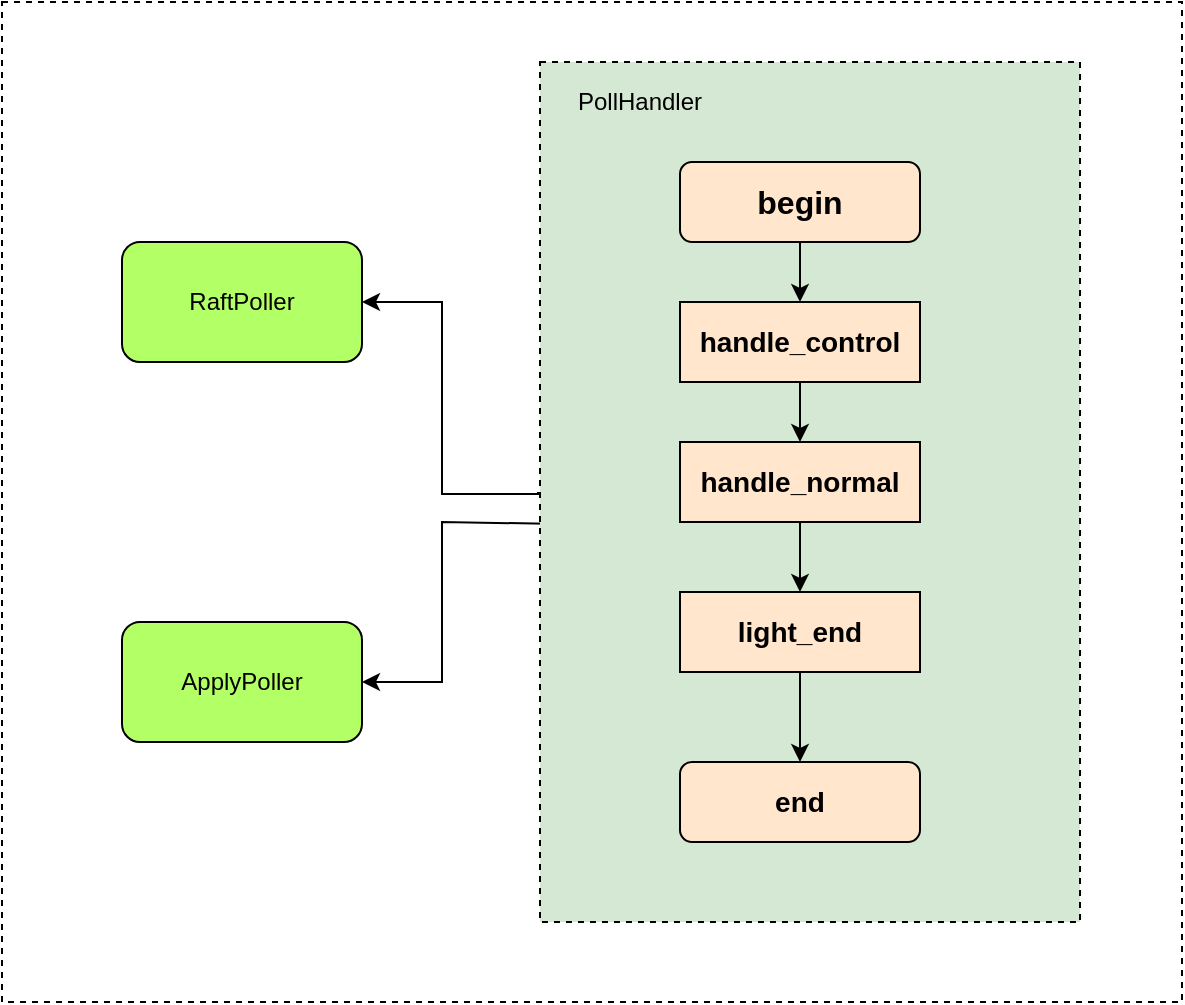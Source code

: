 <mxfile version="21.6.9" type="device">
  <diagram name="第 1 页" id="jdrFYuFArDrZKdlBkN7G">
    <mxGraphModel dx="1363" dy="926" grid="1" gridSize="10" guides="1" tooltips="1" connect="1" arrows="1" fold="1" page="1" pageScale="1" pageWidth="827" pageHeight="1169" math="0" shadow="0">
      <root>
        <mxCell id="0" />
        <mxCell id="1" parent="0" />
        <mxCell id="fP3lUKEakhUH1413T6yC-18" style="edgeStyle=orthogonalEdgeStyle;rounded=0;orthogonalLoop=1;jettySize=auto;html=1;exitX=0;exitY=0.5;exitDx=0;exitDy=0;entryX=1;entryY=0.5;entryDx=0;entryDy=0;entryPerimeter=0;" edge="1" parent="1" target="fP3lUKEakhUH1413T6yC-12">
          <mxGeometry relative="1" as="geometry">
            <mxPoint x="388" y="325" as="sourcePoint" />
            <mxPoint x="299" y="230" as="targetPoint" />
            <Array as="points">
              <mxPoint x="388" y="326" />
              <mxPoint x="340" y="326" />
              <mxPoint x="340" y="230" />
            </Array>
          </mxGeometry>
        </mxCell>
        <mxCell id="fP3lUKEakhUH1413T6yC-19" style="edgeStyle=orthogonalEdgeStyle;rounded=0;orthogonalLoop=1;jettySize=auto;html=1;exitX=0.001;exitY=0.537;exitDx=0;exitDy=0;entryX=1;entryY=0.5;entryDx=0;entryDy=0;exitPerimeter=0;" edge="1" parent="1" source="fP3lUKEakhUH1413T6yC-1" target="fP3lUKEakhUH1413T6yC-13">
          <mxGeometry relative="1" as="geometry">
            <mxPoint x="393" y="325" as="sourcePoint" />
            <mxPoint x="310" y="420" as="targetPoint" />
            <Array as="points">
              <mxPoint x="393" y="341" />
              <mxPoint x="340" y="340" />
              <mxPoint x="340" y="420" />
            </Array>
          </mxGeometry>
        </mxCell>
        <mxCell id="fP3lUKEakhUH1413T6yC-1" value="" style="rounded=0;whiteSpace=wrap;html=1;fillColor=#D5E8D4;dashed=1;" diagramCategory="general" diagramName="Rectangle" vertex="1" parent="1">
          <mxGeometry x="389" y="110" width="270" height="430" as="geometry" />
        </mxCell>
        <mxCell id="fP3lUKEakhUH1413T6yC-2" value="PollHandler" style="text;html=1;strokeColor=none;fillColor=none;align=center;verticalAlign=middle;whiteSpace=wrap;rounded=0;dashed=1;" diagramCategory="general" diagramName="text" vertex="1" parent="1">
          <mxGeometry x="409" y="120" width="60" height="20" as="geometry" />
        </mxCell>
        <mxCell id="fP3lUKEakhUH1413T6yC-3" style="edgeStyle=orthogonalEdgeStyle;rounded=0;orthogonalLoop=1;jettySize=auto;html=1;exitX=0.5;exitY=1;exitDx=0;exitDy=0;entryX=0.5;entryY=0;entryDx=0;entryDy=0;" edge="1" parent="1" source="fP3lUKEakhUH1413T6yC-4" target="fP3lUKEakhUH1413T6yC-6">
          <mxGeometry relative="1" as="geometry" />
        </mxCell>
        <mxCell id="fP3lUKEakhUH1413T6yC-4" value="&lt;b style&gt;&lt;font style=&quot;font-size: 16px;&quot;&gt;begin&lt;/font&gt;&lt;/b&gt;" style="rounded=1;whiteSpace=wrap;html=1;fillColor=#FFE6CC;" diagramCategory="general" diagramName="RoundedRectangle" vertex="1" parent="1">
          <mxGeometry x="459" y="160" width="120" height="40" as="geometry" />
        </mxCell>
        <mxCell id="fP3lUKEakhUH1413T6yC-5" value="" style="edgeStyle=orthogonalEdgeStyle;rounded=0;orthogonalLoop=1;jettySize=auto;html=1;" edge="1" parent="1" source="fP3lUKEakhUH1413T6yC-6" target="fP3lUKEakhUH1413T6yC-8">
          <mxGeometry relative="1" as="geometry" />
        </mxCell>
        <mxCell id="fP3lUKEakhUH1413T6yC-6" value="&lt;b style&gt;&lt;font style=&quot;font-size: 14px;&quot;&gt;handle_control&lt;/font&gt;&lt;/b&gt;" style="rounded=0;whiteSpace=wrap;html=1;fillColor=#FFE6CC;" diagramCategory="general" diagramName="RoundedRectangle" vertex="1" parent="1">
          <mxGeometry x="459" y="230" width="120" height="40" as="geometry" />
        </mxCell>
        <mxCell id="fP3lUKEakhUH1413T6yC-7" value="" style="edgeStyle=orthogonalEdgeStyle;rounded=0;orthogonalLoop=1;jettySize=auto;html=1;" edge="1" parent="1" source="fP3lUKEakhUH1413T6yC-8" target="fP3lUKEakhUH1413T6yC-10">
          <mxGeometry relative="1" as="geometry" />
        </mxCell>
        <mxCell id="fP3lUKEakhUH1413T6yC-8" value="&lt;b&gt;&lt;font style=&quot;font-size: 14px;&quot;&gt;handle_normal&lt;/font&gt;&lt;/b&gt;" style="rounded=0;whiteSpace=wrap;html=1;fillColor=#FFE6CC;" diagramCategory="general" diagramName="RoundedRectangle" vertex="1" parent="1">
          <mxGeometry x="459" y="300" width="120" height="40" as="geometry" />
        </mxCell>
        <mxCell id="fP3lUKEakhUH1413T6yC-9" value="" style="edgeStyle=orthogonalEdgeStyle;rounded=0;orthogonalLoop=1;jettySize=auto;html=1;" edge="1" parent="1" source="fP3lUKEakhUH1413T6yC-10" target="fP3lUKEakhUH1413T6yC-11">
          <mxGeometry relative="1" as="geometry" />
        </mxCell>
        <mxCell id="fP3lUKEakhUH1413T6yC-10" value="&lt;b&gt;&lt;font style=&quot;font-size: 14px;&quot;&gt;light_end&lt;/font&gt;&lt;/b&gt;" style="rounded=0;whiteSpace=wrap;html=1;fillColor=#FFE6CC;" diagramCategory="general" diagramName="RoundedRectangle" vertex="1" parent="1">
          <mxGeometry x="459" y="375" width="120" height="40" as="geometry" />
        </mxCell>
        <mxCell id="fP3lUKEakhUH1413T6yC-11" value="&lt;b&gt;&lt;font style=&quot;font-size: 14px;&quot;&gt;end&lt;/font&gt;&lt;/b&gt;" style="rounded=1;whiteSpace=wrap;html=1;fillColor=#FFE6CC;" diagramCategory="general" diagramName="RoundedRectangle" vertex="1" parent="1">
          <mxGeometry x="459" y="460" width="120" height="40" as="geometry" />
        </mxCell>
        <mxCell id="fP3lUKEakhUH1413T6yC-12" value="RaftPoller" style="rounded=1;whiteSpace=wrap;html=1;fillColor=#B3FF66;" diagramCategory="general" diagramName="RoundedRectangle" vertex="1" parent="1">
          <mxGeometry x="180" y="200" width="120" height="60" as="geometry" />
        </mxCell>
        <mxCell id="fP3lUKEakhUH1413T6yC-13" value="ApplyPoller" style="rounded=1;whiteSpace=wrap;html=1;fillColor=#B3FF66;" diagramCategory="general" diagramName="RoundedRectangle" vertex="1" parent="1">
          <mxGeometry x="180" y="390" width="120" height="60" as="geometry" />
        </mxCell>
        <mxCell id="fP3lUKEakhUH1413T6yC-20" value="" style="rounded=0;whiteSpace=wrap;html=1;fillColor=none;dashed=1;" vertex="1" parent="1">
          <mxGeometry x="120" y="80" width="590" height="500" as="geometry" />
        </mxCell>
      </root>
    </mxGraphModel>
  </diagram>
</mxfile>
